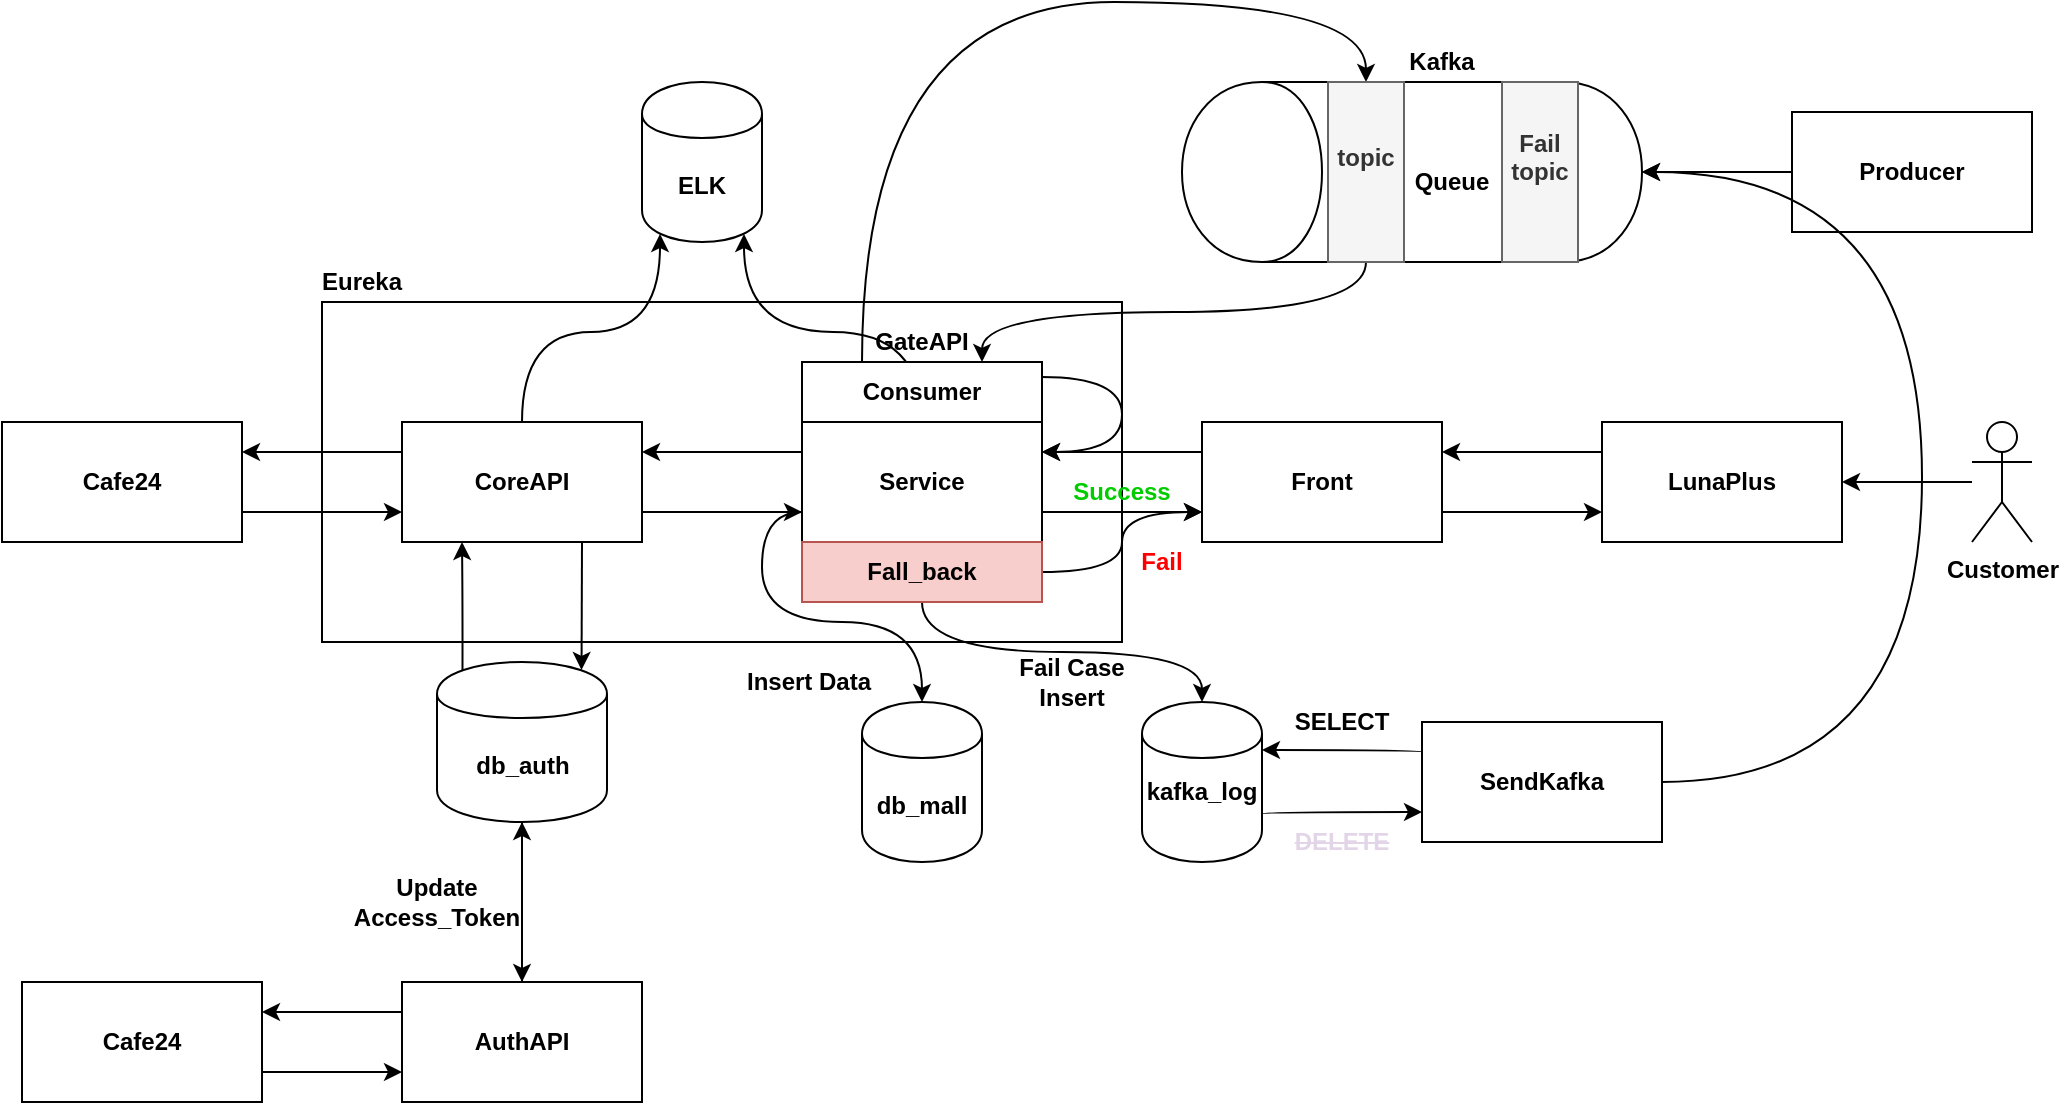 <mxfile version="10.6.0" type="github"><diagram id="42ICKAVhLFUYCFlgOfqd" name="Page-1"><mxGraphModel dx="1562" dy="1062" grid="0" gridSize="10" guides="1" tooltips="1" connect="1" arrows="1" fold="1" page="0" pageScale="1" pageWidth="827" pageHeight="1169" math="0" shadow="0"><root><mxCell id="0"/><mxCell id="1" parent="0"/><mxCell id="VjElKDRY21HF93xGervd-64" value="" style="rounded=0;whiteSpace=wrap;html=1;fontStyle=1" vertex="1" parent="1"><mxGeometry x="490" y="130" width="400" height="170" as="geometry"/></mxCell><mxCell id="yxk5ylUg4WmJQZPumc39-30" value="" style="shape=cylinder;whiteSpace=wrap;html=1;boundedLbl=1;backgroundOutline=1;rotation=-90;fontStyle=1" parent="1" vertex="1"><mxGeometry x="990" y="-50" width="90" height="230" as="geometry"/></mxCell><mxCell id="yxk5ylUg4WmJQZPumc39-11" style="edgeStyle=orthogonalEdgeStyle;rounded=0;orthogonalLoop=1;jettySize=auto;html=1;exitX=1;exitY=0.75;exitDx=0;exitDy=0;entryX=0;entryY=0.75;entryDx=0;entryDy=0;fontStyle=1" parent="1" source="yxk5ylUg4WmJQZPumc39-1" target="yxk5ylUg4WmJQZPumc39-2" edge="1"><mxGeometry relative="1" as="geometry"/></mxCell><mxCell id="yxk5ylUg4WmJQZPumc39-1" value="Cafe24" style="rounded=0;whiteSpace=wrap;html=1;fontStyle=1" parent="1" vertex="1"><mxGeometry x="330" y="190" width="120" height="60" as="geometry"/></mxCell><mxCell id="VjElKDRY21HF93xGervd-14" value="" style="edgeStyle=orthogonalEdgeStyle;curved=1;rounded=0;orthogonalLoop=1;jettySize=auto;html=1;fontStyle=1" edge="1" parent="1" source="VjElKDRY21HF93xGervd-12" target="yxk5ylUg4WmJQZPumc39-22"><mxGeometry relative="1" as="geometry"/></mxCell><mxCell id="VjElKDRY21HF93xGervd-17" style="edgeStyle=orthogonalEdgeStyle;curved=1;rounded=0;orthogonalLoop=1;jettySize=auto;html=1;exitX=0;exitY=0.25;exitDx=0;exitDy=0;entryX=1;entryY=0.25;entryDx=0;entryDy=0;fontStyle=1" edge="1" parent="1" source="VjElKDRY21HF93xGervd-12" target="VjElKDRY21HF93xGervd-15"><mxGeometry relative="1" as="geometry"/></mxCell><mxCell id="VjElKDRY21HF93xGervd-12" value="AuthAPI" style="rounded=0;whiteSpace=wrap;html=1;fontStyle=1" vertex="1" parent="1"><mxGeometry x="530" y="470" width="120" height="60" as="geometry"/></mxCell><mxCell id="VjElKDRY21HF93xGervd-18" style="edgeStyle=orthogonalEdgeStyle;curved=1;rounded=0;orthogonalLoop=1;jettySize=auto;html=1;exitX=1;exitY=0.75;exitDx=0;exitDy=0;entryX=0;entryY=0.75;entryDx=0;entryDy=0;fontStyle=1" edge="1" parent="1" source="VjElKDRY21HF93xGervd-15" target="VjElKDRY21HF93xGervd-12"><mxGeometry relative="1" as="geometry"/></mxCell><mxCell id="VjElKDRY21HF93xGervd-15" value="Cafe24" style="rounded=0;whiteSpace=wrap;html=1;fontStyle=1" vertex="1" parent="1"><mxGeometry x="340" y="470" width="120" height="60" as="geometry"/></mxCell><mxCell id="yxk5ylUg4WmJQZPumc39-10" style="edgeStyle=orthogonalEdgeStyle;rounded=0;orthogonalLoop=1;jettySize=auto;html=1;exitX=0;exitY=0.25;exitDx=0;exitDy=0;entryX=1;entryY=0.25;entryDx=0;entryDy=0;fontStyle=1" parent="1" source="yxk5ylUg4WmJQZPumc39-2" target="yxk5ylUg4WmJQZPumc39-1" edge="1"><mxGeometry relative="1" as="geometry"/></mxCell><mxCell id="VjElKDRY21HF93xGervd-96" style="edgeStyle=orthogonalEdgeStyle;curved=1;rounded=0;orthogonalLoop=1;jettySize=auto;html=1;exitX=1;exitY=0.75;exitDx=0;exitDy=0;entryX=0;entryY=0.75;entryDx=0;entryDy=0;fontStyle=1" edge="1" parent="1" source="yxk5ylUg4WmJQZPumc39-2" target="VjElKDRY21HF93xGervd-87"><mxGeometry relative="1" as="geometry"/></mxCell><mxCell id="VjElKDRY21HF93xGervd-119" style="edgeStyle=orthogonalEdgeStyle;curved=1;rounded=0;orthogonalLoop=1;jettySize=auto;html=1;exitX=0.75;exitY=1;exitDx=0;exitDy=0;entryX=0.85;entryY=0.05;entryDx=0;entryDy=0;entryPerimeter=0;fontStyle=1" edge="1" parent="1" source="yxk5ylUg4WmJQZPumc39-2" target="yxk5ylUg4WmJQZPumc39-22"><mxGeometry relative="1" as="geometry"/></mxCell><mxCell id="VjElKDRY21HF93xGervd-135" style="edgeStyle=orthogonalEdgeStyle;curved=1;rounded=0;orthogonalLoop=1;jettySize=auto;html=1;entryX=0.15;entryY=0.95;entryDx=0;entryDy=0;entryPerimeter=0;startArrow=none;startFill=0;fontStyle=1" edge="1" parent="1" source="yxk5ylUg4WmJQZPumc39-2" target="VjElKDRY21HF93xGervd-134"><mxGeometry relative="1" as="geometry"/></mxCell><mxCell id="yxk5ylUg4WmJQZPumc39-2" value="CoreAPI" style="rounded=0;whiteSpace=wrap;html=1;fontStyle=1" parent="1" vertex="1"><mxGeometry x="530" y="190" width="120" height="60" as="geometry"/></mxCell><mxCell id="VjElKDRY21HF93xGervd-84" style="edgeStyle=orthogonalEdgeStyle;curved=1;rounded=0;orthogonalLoop=1;jettySize=auto;html=1;exitX=1;exitY=0.75;exitDx=0;exitDy=0;entryX=0;entryY=0.75;entryDx=0;entryDy=0;fontStyle=1" edge="1" parent="1" source="yxk5ylUg4WmJQZPumc39-6" target="VjElKDRY21HF93xGervd-4"><mxGeometry relative="1" as="geometry"/></mxCell><mxCell id="VjElKDRY21HF93xGervd-93" style="edgeStyle=orthogonalEdgeStyle;curved=1;rounded=0;orthogonalLoop=1;jettySize=auto;html=1;exitX=0;exitY=0.25;exitDx=0;exitDy=0;entryX=1;entryY=0.25;entryDx=0;entryDy=0;fontStyle=1" edge="1" parent="1" source="yxk5ylUg4WmJQZPumc39-6" target="VjElKDRY21HF93xGervd-87"><mxGeometry relative="1" as="geometry"/></mxCell><mxCell id="yxk5ylUg4WmJQZPumc39-6" value="Front" style="rounded=0;whiteSpace=wrap;html=1;fontStyle=1" parent="1" vertex="1"><mxGeometry x="930" y="190" width="120" height="60" as="geometry"/></mxCell><mxCell id="VjElKDRY21HF93xGervd-94" style="edgeStyle=orthogonalEdgeStyle;curved=1;rounded=0;orthogonalLoop=1;jettySize=auto;html=1;exitX=1;exitY=0.75;exitDx=0;exitDy=0;entryX=0;entryY=0.75;entryDx=0;entryDy=0;fontStyle=1" edge="1" parent="1" source="VjElKDRY21HF93xGervd-87" target="yxk5ylUg4WmJQZPumc39-6"><mxGeometry relative="1" as="geometry"/></mxCell><mxCell id="VjElKDRY21HF93xGervd-95" style="edgeStyle=orthogonalEdgeStyle;curved=1;rounded=0;orthogonalLoop=1;jettySize=auto;html=1;exitX=0;exitY=0.25;exitDx=0;exitDy=0;entryX=1;entryY=0.25;entryDx=0;entryDy=0;fontStyle=1" edge="1" parent="1" source="VjElKDRY21HF93xGervd-87" target="yxk5ylUg4WmJQZPumc39-2"><mxGeometry relative="1" as="geometry"/></mxCell><mxCell id="VjElKDRY21HF93xGervd-97" style="edgeStyle=orthogonalEdgeStyle;curved=1;rounded=0;orthogonalLoop=1;jettySize=auto;html=1;exitX=0;exitY=0.75;exitDx=0;exitDy=0;entryX=0.5;entryY=0;entryDx=0;entryDy=0;fontStyle=1" edge="1" parent="1" source="VjElKDRY21HF93xGervd-87" target="yxk5ylUg4WmJQZPumc39-16"><mxGeometry relative="1" as="geometry"/></mxCell><mxCell id="VjElKDRY21HF93xGervd-136" style="edgeStyle=orthogonalEdgeStyle;curved=1;rounded=0;orthogonalLoop=1;jettySize=auto;html=1;exitX=0.5;exitY=0;exitDx=0;exitDy=0;entryX=0.85;entryY=0.95;entryDx=0;entryDy=0;entryPerimeter=0;startArrow=none;startFill=0;fontStyle=1" edge="1" parent="1" source="VjElKDRY21HF93xGervd-87" target="VjElKDRY21HF93xGervd-134"><mxGeometry relative="1" as="geometry"/></mxCell><mxCell id="VjElKDRY21HF93xGervd-87" value="Service" style="rounded=0;whiteSpace=wrap;html=1;fontStyle=1" vertex="1" parent="1"><mxGeometry x="730" y="190" width="120" height="60" as="geometry"/></mxCell><mxCell id="VjElKDRY21HF93xGervd-101" style="edgeStyle=orthogonalEdgeStyle;curved=1;rounded=0;orthogonalLoop=1;jettySize=auto;html=1;exitX=0.25;exitY=0;exitDx=0;exitDy=0;entryX=0.5;entryY=0;entryDx=0;entryDy=0;fontStyle=1" edge="1" parent="1" source="VjElKDRY21HF93xGervd-89" target="yxk5ylUg4WmJQZPumc39-35"><mxGeometry relative="1" as="geometry"><Array as="points"><mxPoint x="760" y="-20"/><mxPoint x="1012" y="-20"/></Array></mxGeometry></mxCell><mxCell id="VjElKDRY21HF93xGervd-103" style="edgeStyle=orthogonalEdgeStyle;curved=1;rounded=0;orthogonalLoop=1;jettySize=auto;html=1;exitX=1;exitY=0.25;exitDx=0;exitDy=0;entryX=1;entryY=0.25;entryDx=0;entryDy=0;fontStyle=1" edge="1" parent="1" source="VjElKDRY21HF93xGervd-89" target="VjElKDRY21HF93xGervd-87"><mxGeometry relative="1" as="geometry"><Array as="points"><mxPoint x="890" y="168"/><mxPoint x="890" y="205"/></Array></mxGeometry></mxCell><mxCell id="VjElKDRY21HF93xGervd-89" value="Consumer" style="rounded=0;whiteSpace=wrap;html=1;fontStyle=1" vertex="1" parent="1"><mxGeometry x="730" y="160" width="120" height="30" as="geometry"/></mxCell><mxCell id="VjElKDRY21HF93xGervd-83" style="edgeStyle=orthogonalEdgeStyle;curved=1;rounded=0;orthogonalLoop=1;jettySize=auto;html=1;exitX=0;exitY=0.25;exitDx=0;exitDy=0;entryX=1;entryY=0.25;entryDx=0;entryDy=0;fontStyle=1" edge="1" parent="1" source="VjElKDRY21HF93xGervd-4" target="yxk5ylUg4WmJQZPumc39-6"><mxGeometry relative="1" as="geometry"/></mxCell><mxCell id="VjElKDRY21HF93xGervd-4" value="LunaPlus" style="rounded=0;whiteSpace=wrap;html=1;fontStyle=1" vertex="1" parent="1"><mxGeometry x="1130" y="190" width="120" height="60" as="geometry"/></mxCell><mxCell id="yxk5ylUg4WmJQZPumc39-16" value="db_mall" style="shape=cylinder;whiteSpace=wrap;html=1;boundedLbl=1;backgroundOutline=1;fontStyle=1" parent="1" vertex="1"><mxGeometry x="760" y="330" width="60" height="80" as="geometry"/></mxCell><mxCell id="VjElKDRY21HF93xGervd-27" style="edgeStyle=orthogonalEdgeStyle;curved=1;rounded=0;orthogonalLoop=1;jettySize=auto;html=1;exitX=1;exitY=0.7;exitDx=0;exitDy=0;entryX=0;entryY=0.75;entryDx=0;entryDy=0;fontStyle=1" edge="1" parent="1" source="yxk5ylUg4WmJQZPumc39-17" target="VjElKDRY21HF93xGervd-19"><mxGeometry relative="1" as="geometry"><Array as="points"><mxPoint x="960" y="385"/></Array></mxGeometry></mxCell><mxCell id="yxk5ylUg4WmJQZPumc39-17" value="kafka_log&lt;br&gt;&lt;br&gt;" style="shape=cylinder;whiteSpace=wrap;html=1;boundedLbl=1;backgroundOutline=1;fontStyle=1" parent="1" vertex="1"><mxGeometry x="900" y="330" width="60" height="80" as="geometry"/></mxCell><mxCell id="VjElKDRY21HF93xGervd-115" value="" style="edgeStyle=orthogonalEdgeStyle;curved=1;rounded=0;orthogonalLoop=1;jettySize=auto;html=1;fontStyle=1" edge="1" parent="1" source="yxk5ylUg4WmJQZPumc39-22"><mxGeometry relative="1" as="geometry"><mxPoint x="590" y="470" as="targetPoint"/></mxGeometry></mxCell><mxCell id="VjElKDRY21HF93xGervd-120" style="edgeStyle=orthogonalEdgeStyle;curved=1;rounded=0;orthogonalLoop=1;jettySize=auto;html=1;exitX=0.15;exitY=0.05;exitDx=0;exitDy=0;exitPerimeter=0;entryX=0.25;entryY=1;entryDx=0;entryDy=0;fontStyle=1" edge="1" parent="1" source="yxk5ylUg4WmJQZPumc39-22" target="yxk5ylUg4WmJQZPumc39-2"><mxGeometry relative="1" as="geometry"/></mxCell><mxCell id="yxk5ylUg4WmJQZPumc39-22" value="db_auth" style="shape=cylinder;whiteSpace=wrap;html=1;boundedLbl=1;backgroundOutline=1;fontStyle=1" parent="1" vertex="1"><mxGeometry x="547.5" y="310" width="85" height="80" as="geometry"/></mxCell><mxCell id="VjElKDRY21HF93xGervd-102" style="edgeStyle=orthogonalEdgeStyle;curved=1;rounded=0;orthogonalLoop=1;jettySize=auto;html=1;exitX=0.5;exitY=1;exitDx=0;exitDy=0;entryX=0.75;entryY=0;entryDx=0;entryDy=0;fontStyle=1" edge="1" parent="1" source="yxk5ylUg4WmJQZPumc39-35" target="VjElKDRY21HF93xGervd-89"><mxGeometry relative="1" as="geometry"/></mxCell><mxCell id="yxk5ylUg4WmJQZPumc39-35" value="topic&lt;br&gt;&lt;br&gt;" style="rounded=0;whiteSpace=wrap;html=1;fillColor=#f5f5f5;strokeColor=#666666;fontColor=#333333;fontStyle=1" parent="1" vertex="1"><mxGeometry x="993" y="20" width="38" height="90" as="geometry"/></mxCell><mxCell id="yxk5ylUg4WmJQZPumc39-47" style="edgeStyle=orthogonalEdgeStyle;curved=1;rounded=0;orthogonalLoop=1;jettySize=auto;html=1;exitX=0;exitY=0.5;exitDx=0;exitDy=0;entryX=0.5;entryY=1;entryDx=0;entryDy=0;fontStyle=1" parent="1" source="yxk5ylUg4WmJQZPumc39-44" target="yxk5ylUg4WmJQZPumc39-30" edge="1"><mxGeometry relative="1" as="geometry"/></mxCell><mxCell id="yxk5ylUg4WmJQZPumc39-44" value="Producer&lt;br&gt;" style="rounded=0;whiteSpace=wrap;html=1;fontStyle=1" parent="1" vertex="1"><mxGeometry x="1225" y="35" width="120" height="60" as="geometry"/></mxCell><mxCell id="yxk5ylUg4WmJQZPumc39-48" value="Queue" style="text;html=1;strokeColor=none;fillColor=none;align=center;verticalAlign=middle;whiteSpace=wrap;rounded=0;fontStyle=1" parent="1" vertex="1"><mxGeometry x="1035" y="60" width="40" height="20" as="geometry"/></mxCell><mxCell id="VjElKDRY21HF93xGervd-38" style="edgeStyle=none;rounded=0;orthogonalLoop=1;jettySize=auto;html=1;entryX=1;entryY=0.5;entryDx=0;entryDy=0;fontStyle=1" edge="1" parent="1" source="yxk5ylUg4WmJQZPumc39-55" target="VjElKDRY21HF93xGervd-4"><mxGeometry relative="1" as="geometry"/></mxCell><mxCell id="yxk5ylUg4WmJQZPumc39-55" value="Customer" style="shape=umlActor;verticalLabelPosition=bottom;labelBackgroundColor=#ffffff;verticalAlign=top;html=1;outlineConnect=0;fontStyle=1" parent="1" vertex="1"><mxGeometry x="1315" y="190" width="30" height="60" as="geometry"/></mxCell><mxCell id="VjElKDRY21HF93xGervd-22" style="edgeStyle=orthogonalEdgeStyle;curved=1;rounded=0;orthogonalLoop=1;jettySize=auto;html=1;exitX=1;exitY=0.5;exitDx=0;exitDy=0;entryX=0.5;entryY=1;entryDx=0;entryDy=0;fontStyle=1" edge="1" parent="1" source="VjElKDRY21HF93xGervd-19" target="yxk5ylUg4WmJQZPumc39-30"><mxGeometry relative="1" as="geometry"><Array as="points"><mxPoint x="1290" y="370"/><mxPoint x="1290" y="65"/></Array></mxGeometry></mxCell><mxCell id="VjElKDRY21HF93xGervd-28" style="edgeStyle=orthogonalEdgeStyle;curved=1;rounded=0;orthogonalLoop=1;jettySize=auto;html=1;exitX=0;exitY=0.25;exitDx=0;exitDy=0;entryX=1;entryY=0.3;entryDx=0;entryDy=0;fontStyle=1" edge="1" parent="1" source="VjElKDRY21HF93xGervd-19" target="yxk5ylUg4WmJQZPumc39-17"><mxGeometry relative="1" as="geometry"><Array as="points"><mxPoint x="1040" y="354"/></Array></mxGeometry></mxCell><mxCell id="VjElKDRY21HF93xGervd-19" value="SendKafka" style="rounded=0;whiteSpace=wrap;html=1;fontStyle=1" vertex="1" parent="1"><mxGeometry x="1040" y="340" width="120" height="60" as="geometry"/></mxCell><mxCell id="VjElKDRY21HF93xGervd-29" value="GateAPI" style="text;html=1;strokeColor=none;fillColor=none;align=center;verticalAlign=middle;whiteSpace=wrap;rounded=0;fontStyle=1" vertex="1" parent="1"><mxGeometry x="730" y="140" width="120" height="20" as="geometry"/></mxCell><mxCell id="VjElKDRY21HF93xGervd-50" value="SELECT" style="text;html=1;strokeColor=none;fillColor=none;align=center;verticalAlign=middle;whiteSpace=wrap;rounded=0;fontStyle=1" vertex="1" parent="1"><mxGeometry x="980" y="330" width="40" height="20" as="geometry"/></mxCell><mxCell id="VjElKDRY21HF93xGervd-52" value="&lt;strike&gt;DELETE&lt;/strike&gt;" style="text;html=1;strokeColor=none;fillColor=none;align=center;verticalAlign=middle;whiteSpace=wrap;rounded=0;fontColor=#E1D5E7;fontStyle=1" vertex="1" parent="1"><mxGeometry x="980" y="390" width="40" height="20" as="geometry"/></mxCell><mxCell id="VjElKDRY21HF93xGervd-86" value="Update Access_Token" style="text;html=1;strokeColor=none;fillColor=none;align=center;verticalAlign=middle;whiteSpace=wrap;rounded=0;fontStyle=1" vertex="1" parent="1"><mxGeometry x="504" y="420" width="87" height="20" as="geometry"/></mxCell><mxCell id="VjElKDRY21HF93xGervd-98" style="edgeStyle=orthogonalEdgeStyle;curved=1;rounded=0;orthogonalLoop=1;jettySize=auto;html=1;exitX=0.5;exitY=1;exitDx=0;exitDy=0;entryX=0.5;entryY=0;entryDx=0;entryDy=0;fontStyle=1" edge="1" parent="1" source="VjElKDRY21HF93xGervd-92" target="yxk5ylUg4WmJQZPumc39-17"><mxGeometry relative="1" as="geometry"/></mxCell><mxCell id="VjElKDRY21HF93xGervd-130" style="edgeStyle=orthogonalEdgeStyle;curved=1;rounded=0;orthogonalLoop=1;jettySize=auto;html=1;exitX=1;exitY=0.5;exitDx=0;exitDy=0;entryX=0;entryY=0.75;entryDx=0;entryDy=0;startArrow=none;startFill=0;fontStyle=1" edge="1" parent="1" source="VjElKDRY21HF93xGervd-92" target="yxk5ylUg4WmJQZPumc39-6"><mxGeometry relative="1" as="geometry"/></mxCell><mxCell id="VjElKDRY21HF93xGervd-92" value="Fall_back" style="rounded=0;whiteSpace=wrap;html=1;fillColor=#f8cecc;strokeColor=#b85450;fontStyle=1" vertex="1" parent="1"><mxGeometry x="730" y="250" width="120" height="30" as="geometry"/></mxCell><mxCell id="VjElKDRY21HF93xGervd-99" value="Insert Data" style="text;html=1;strokeColor=none;fillColor=none;align=center;verticalAlign=middle;whiteSpace=wrap;rounded=0;fontStyle=1" vertex="1" parent="1"><mxGeometry x="690" y="310" width="87" height="20" as="geometry"/></mxCell><mxCell id="VjElKDRY21HF93xGervd-100" value="Fail Case Insert" style="text;html=1;strokeColor=none;fillColor=none;align=center;verticalAlign=middle;whiteSpace=wrap;rounded=0;fontStyle=1" vertex="1" parent="1"><mxGeometry x="820" y="310" width="90" height="20" as="geometry"/></mxCell><mxCell id="VjElKDRY21HF93xGervd-104" value="Fail&lt;br&gt;topic&lt;br&gt;&lt;br&gt;" style="rounded=0;whiteSpace=wrap;html=1;fillColor=#f5f5f5;strokeColor=#666666;fontColor=#333333;fontStyle=1" vertex="1" parent="1"><mxGeometry x="1080" y="20" width="38" height="90" as="geometry"/></mxCell><mxCell id="VjElKDRY21HF93xGervd-121" value="Eureka" style="text;html=1;strokeColor=none;fillColor=none;align=center;verticalAlign=middle;whiteSpace=wrap;rounded=0;fontStyle=1" vertex="1" parent="1"><mxGeometry x="490" y="110" width="40" height="20" as="geometry"/></mxCell><mxCell id="VjElKDRY21HF93xGervd-122" value="Kafka" style="text;html=1;strokeColor=none;fillColor=none;align=center;verticalAlign=middle;whiteSpace=wrap;rounded=0;fontStyle=1" vertex="1" parent="1"><mxGeometry x="1030" width="40" height="20" as="geometry"/></mxCell><mxCell id="VjElKDRY21HF93xGervd-131" value="&lt;span&gt;&lt;font color=&quot;#ff0000&quot;&gt;Fail&lt;/font&gt;&lt;/span&gt;" style="text;html=1;strokeColor=none;fillColor=none;align=center;verticalAlign=middle;whiteSpace=wrap;rounded=0;fontStyle=1" vertex="1" parent="1"><mxGeometry x="890" y="250" width="40" height="20" as="geometry"/></mxCell><mxCell id="VjElKDRY21HF93xGervd-132" value="&lt;span&gt;&lt;font color=&quot;#00cc00&quot;&gt;Success&lt;/font&gt;&lt;/span&gt;" style="text;html=1;strokeColor=none;fillColor=none;align=center;verticalAlign=middle;whiteSpace=wrap;rounded=0;fontStyle=1" vertex="1" parent="1"><mxGeometry x="870" y="215" width="40" height="20" as="geometry"/></mxCell><mxCell id="VjElKDRY21HF93xGervd-134" value="ELK" style="shape=cylinder;whiteSpace=wrap;html=1;boundedLbl=1;backgroundOutline=1;fontStyle=1" vertex="1" parent="1"><mxGeometry x="650" y="20" width="60" height="80" as="geometry"/></mxCell></root></mxGraphModel></diagram></mxfile>